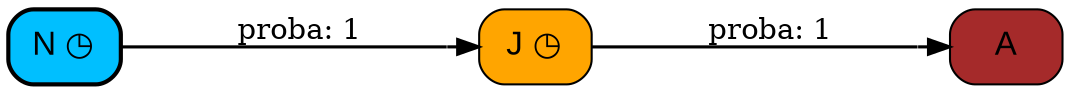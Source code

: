 digraph {
        	rankdir=LR;
        	node[fontsize=16, fontname=Arial, shape=box, style="filled,rounded"];
        	edge[minlen=1.5, penwidth=1.5, tailtooltip="", headtooltip=""];

        	"N" [shape="Mrecord", label="N&nbsp;&#9719;", tooltip="N (Newborn):
	very young animals", fillcolor=deepskyblue, style="filled,rounded,bold"] ;
	"J" [shape="Mrecord", label="J&nbsp;&#9719;", tooltip="J (Juvenile):
	juvenile animals", fillcolor=orange, style="filled,rounded"] ;
	"A" [shape="Mrecord", label="A", tooltip="A (Adult):
	adult animals (producing new juveniles)", fillcolor=brown, style="filled,rounded"] ;
	"J" -> "A" [label="proba: 1", labeltooltip="proba: 1", arrowtail="none", arrowhead="normalnone", dir=both, tooltip="", minlen=3, style="solid"];
	"N" -> "J" [label="proba: 1", labeltooltip="proba: 1", arrowtail="none", arrowhead="normalnone", dir=both, tooltip="", minlen=3, style="solid"];
}